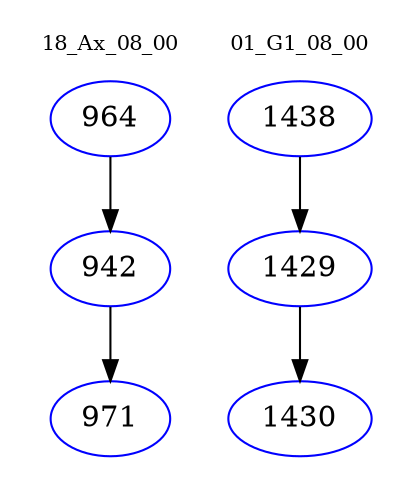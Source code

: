 digraph{
subgraph cluster_0 {
color = white
label = "18_Ax_08_00";
fontsize=10;
T0_964 [label="964", color="blue"]
T0_964 -> T0_942 [color="black"]
T0_942 [label="942", color="blue"]
T0_942 -> T0_971 [color="black"]
T0_971 [label="971", color="blue"]
}
subgraph cluster_1 {
color = white
label = "01_G1_08_00";
fontsize=10;
T1_1438 [label="1438", color="blue"]
T1_1438 -> T1_1429 [color="black"]
T1_1429 [label="1429", color="blue"]
T1_1429 -> T1_1430 [color="black"]
T1_1430 [label="1430", color="blue"]
}
}
